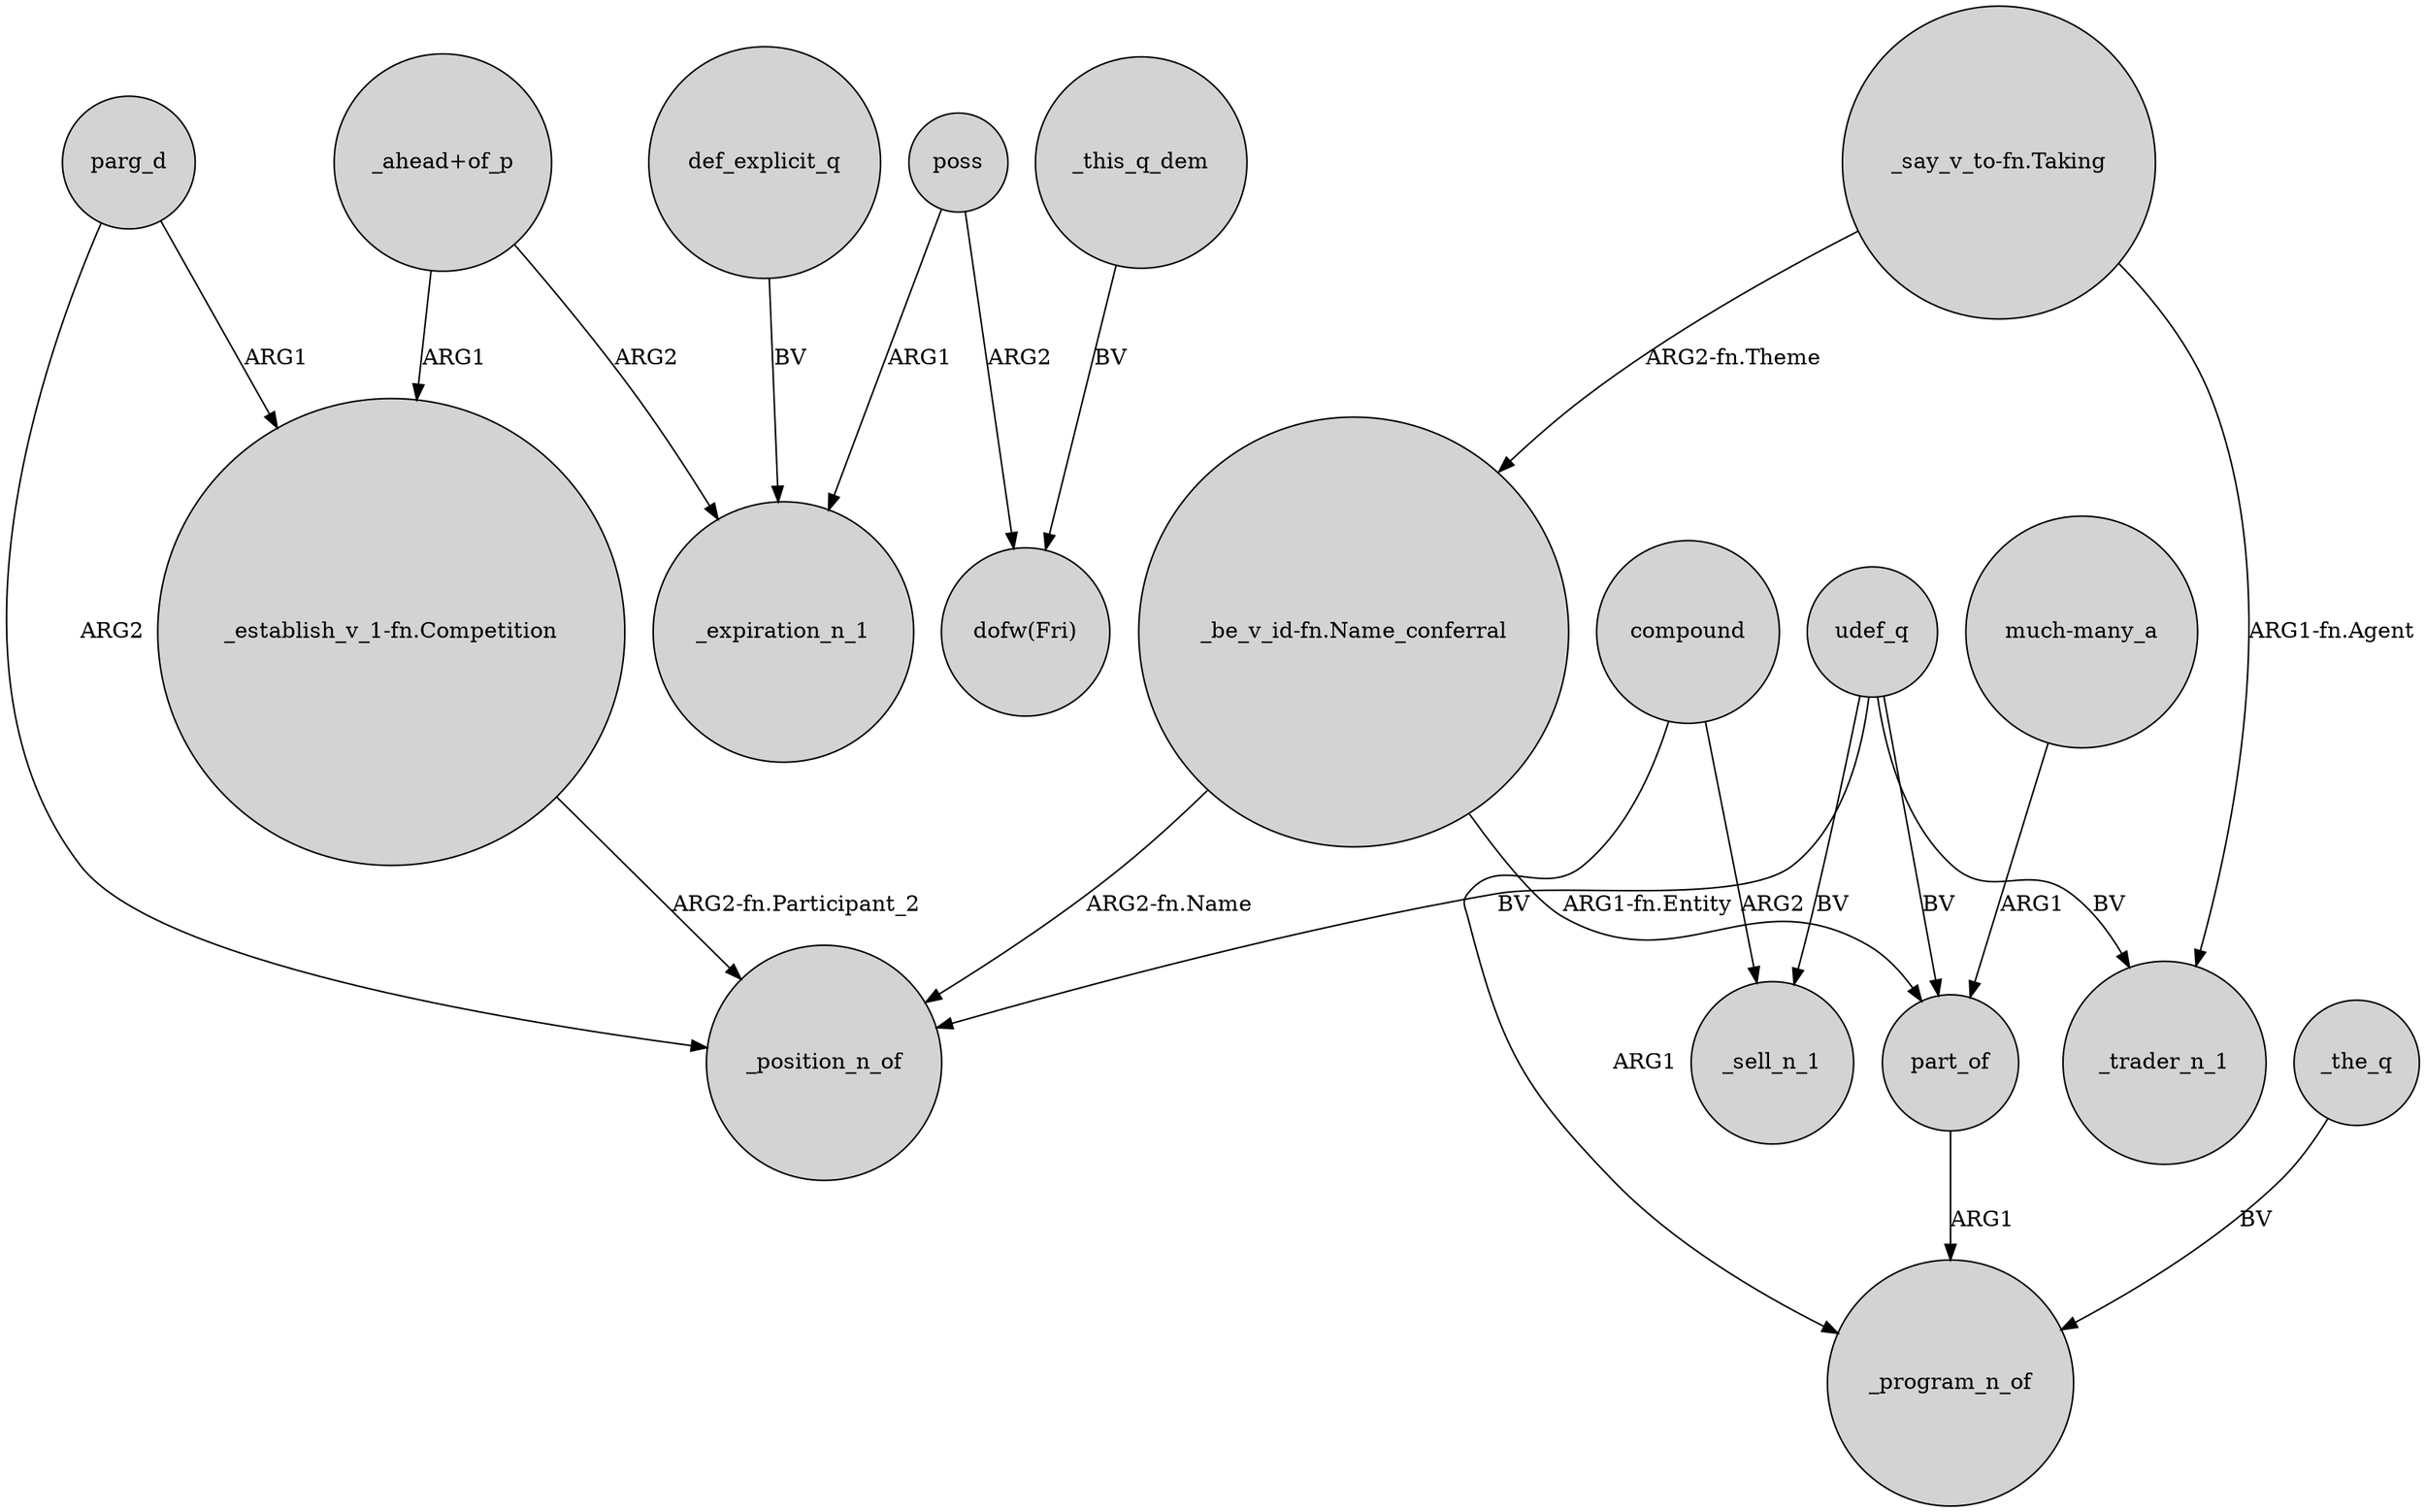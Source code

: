 digraph {
	node [shape=circle style=filled]
	"_be_v_id-fn.Name_conferral" -> _position_n_of [label="ARG2-fn.Name"]
	compound -> _sell_n_1 [label=ARG2]
	parg_d -> _position_n_of [label=ARG2]
	"_say_v_to-fn.Taking" -> "_be_v_id-fn.Name_conferral" [label="ARG2-fn.Theme"]
	def_explicit_q -> _expiration_n_1 [label=BV]
	udef_q -> _sell_n_1 [label=BV]
	udef_q -> part_of [label=BV]
	"_establish_v_1-fn.Competition" -> _position_n_of [label="ARG2-fn.Participant_2"]
	poss -> "dofw(Fri)" [label=ARG2]
	_this_q_dem -> "dofw(Fri)" [label=BV]
	"_ahead+of_p" -> "_establish_v_1-fn.Competition" [label=ARG1]
	udef_q -> _trader_n_1 [label=BV]
	compound -> _program_n_of [label=ARG1]
	"much-many_a" -> part_of [label=ARG1]
	_the_q -> _program_n_of [label=BV]
	"_ahead+of_p" -> _expiration_n_1 [label=ARG2]
	parg_d -> "_establish_v_1-fn.Competition" [label=ARG1]
	poss -> _expiration_n_1 [label=ARG1]
	"_say_v_to-fn.Taking" -> _trader_n_1 [label="ARG1-fn.Agent"]
	part_of -> _program_n_of [label=ARG1]
	udef_q -> _position_n_of [label=BV]
	"_be_v_id-fn.Name_conferral" -> part_of [label="ARG1-fn.Entity"]
}

